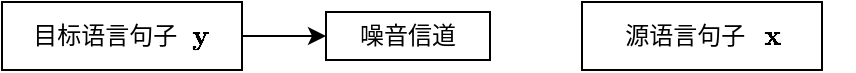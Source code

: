<mxfile version="14.2.9" type="github">
  <diagram id="rK3JdOKgJToeYwjNvOsh" name="Page-1">
    <mxGraphModel dx="1426" dy="794" grid="0" gridSize="10" guides="1" tooltips="1" connect="1" arrows="1" fold="1" page="1" pageScale="1" pageWidth="827" pageHeight="1169" math="1" shadow="0">
      <root>
        <mxCell id="0" />
        <mxCell id="1" parent="0" />
        <mxCell id="tLxk8WB9IfVRxmKsMl4F-1" value="目标语言句子&amp;nbsp; &amp;nbsp; &amp;nbsp;" style="rounded=0;whiteSpace=wrap;html=1;gradientColor=#ffffff;" vertex="1" parent="1">
          <mxGeometry x="132" y="417" width="120" height="34" as="geometry" />
        </mxCell>
        <mxCell id="tLxk8WB9IfVRxmKsMl4F-2" value="$$\mathbf{y}$$" style="text;html=1;strokeColor=none;fillColor=none;align=center;verticalAlign=middle;whiteSpace=wrap;rounded=0;" vertex="1" parent="1">
          <mxGeometry x="214" y="418.5" width="35" height="31" as="geometry" />
        </mxCell>
        <mxCell id="tLxk8WB9IfVRxmKsMl4F-3" value="噪音信道" style="rounded=0;whiteSpace=wrap;html=1;gradientColor=#ffffff;" vertex="1" parent="1">
          <mxGeometry x="294" y="422" width="82" height="24" as="geometry" />
        </mxCell>
        <mxCell id="tLxk8WB9IfVRxmKsMl4F-4" value="源语言句子&amp;nbsp; &amp;nbsp; &amp;nbsp;" style="rounded=0;whiteSpace=wrap;html=1;gradientColor=#ffffff;" vertex="1" parent="1">
          <mxGeometry x="422" y="417" width="120" height="34" as="geometry" />
        </mxCell>
        <mxCell id="tLxk8WB9IfVRxmKsMl4F-5" value="$$\mathbf{x}$$" style="text;html=1;strokeColor=none;fillColor=none;align=center;verticalAlign=middle;whiteSpace=wrap;rounded=0;" vertex="1" parent="1">
          <mxGeometry x="500" y="418.5" width="35" height="31" as="geometry" />
        </mxCell>
        <mxCell id="tLxk8WB9IfVRxmKsMl4F-7" value="" style="endArrow=classic;html=1;entryX=0;entryY=0.5;entryDx=0;entryDy=0;exitX=1;exitY=0.5;exitDx=0;exitDy=0;" edge="1" parent="1" source="tLxk8WB9IfVRxmKsMl4F-1" target="tLxk8WB9IfVRxmKsMl4F-3">
          <mxGeometry width="50" height="50" relative="1" as="geometry">
            <mxPoint x="258" y="434" as="sourcePoint" />
            <mxPoint x="437" y="367" as="targetPoint" />
          </mxGeometry>
        </mxCell>
      </root>
    </mxGraphModel>
  </diagram>
</mxfile>
